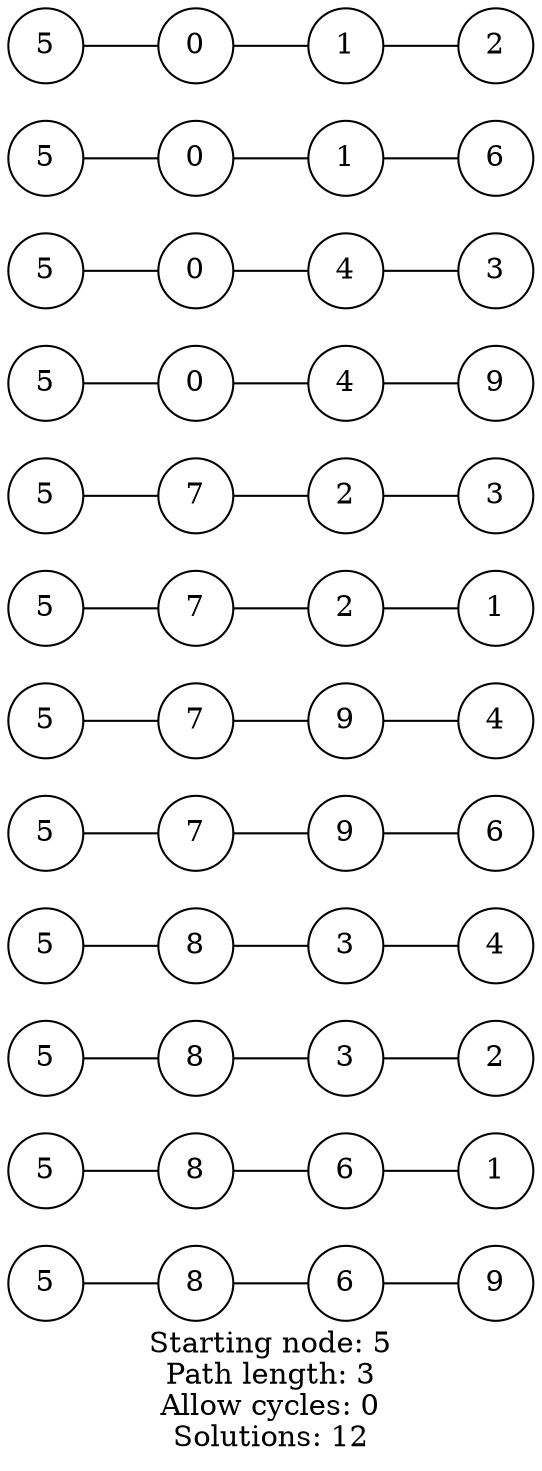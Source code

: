 graph Petersen
{
	graph [label = "Starting node: 5\nPath length: 3\nAllow cycles: 0\nSolutions: 12" rankdir = LR]

	"1" [color = "black" label = "5" name = "1" shape = "circle"]
	"2" [color = "black" label = "8" name = "2" shape = "circle"]
	"3" [color = "black" label = "6" name = "3" shape = "circle"]
	"4" [color = "black" label = "9" name = "4" shape = "circle"]
	"5" [color = "black" label = "5" name = "5" shape = "circle"]
	"6" [color = "black" label = "8" name = "6" shape = "circle"]
	"7" [color = "black" label = "6" name = "7" shape = "circle"]
	"8" [color = "black" label = "1" name = "8" shape = "circle"]
	"9" [color = "black" label = "5" name = "9" shape = "circle"]
	"10" [color = "black" label = "8" name = "10" shape = "circle"]
	"11" [color = "black" label = "3" name = "11" shape = "circle"]
	"12" [color = "black" label = "2" name = "12" shape = "circle"]
	"13" [color = "black" label = "5" name = "13" shape = "circle"]
	"14" [color = "black" label = "8" name = "14" shape = "circle"]
	"15" [color = "black" label = "3" name = "15" shape = "circle"]
	"16" [color = "black" label = "4" name = "16" shape = "circle"]
	"17" [color = "black" label = "5" name = "17" shape = "circle"]
	"18" [color = "black" label = "7" name = "18" shape = "circle"]
	"19" [color = "black" label = "9" name = "19" shape = "circle"]
	"20" [color = "black" label = "6" name = "20" shape = "circle"]
	"21" [color = "black" label = "5" name = "21" shape = "circle"]
	"22" [color = "black" label = "7" name = "22" shape = "circle"]
	"23" [color = "black" label = "9" name = "23" shape = "circle"]
	"24" [color = "black" label = "4" name = "24" shape = "circle"]
	"25" [color = "black" label = "5" name = "25" shape = "circle"]
	"26" [color = "black" label = "7" name = "26" shape = "circle"]
	"27" [color = "black" label = "2" name = "27" shape = "circle"]
	"28" [color = "black" label = "1" name = "28" shape = "circle"]
	"29" [color = "black" label = "5" name = "29" shape = "circle"]
	"30" [color = "black" label = "7" name = "30" shape = "circle"]
	"31" [color = "black" label = "2" name = "31" shape = "circle"]
	"32" [color = "black" label = "3" name = "32" shape = "circle"]
	"33" [color = "black" label = "5" name = "33" shape = "circle"]
	"34" [color = "black" label = "0" name = "34" shape = "circle"]
	"35" [color = "black" label = "4" name = "35" shape = "circle"]
	"36" [color = "black" label = "9" name = "36" shape = "circle"]
	"37" [color = "black" label = "5" name = "37" shape = "circle"]
	"38" [color = "black" label = "0" name = "38" shape = "circle"]
	"39" [color = "black" label = "4" name = "39" shape = "circle"]
	"40" [color = "black" label = "3" name = "40" shape = "circle"]
	"41" [color = "black" label = "5" name = "41" shape = "circle"]
	"42" [color = "black" label = "0" name = "42" shape = "circle"]
	"43" [color = "black" label = "1" name = "43" shape = "circle"]
	"44" [color = "black" label = "6" name = "44" shape = "circle"]
	"45" [color = "black" label = "5" name = "45" shape = "circle"]
	"46" [color = "black" label = "0" name = "46" shape = "circle"]
	"47" [color = "black" label = "1" name = "47" shape = "circle"]
	"48" [color = "black" label = "2" name = "48" shape = "circle"]
	"1" -- "2" -- "3" -- "4";
	"5" -- "6" -- "7" -- "8";
	"9" -- "10" -- "11" -- "12";
	"13" -- "14" -- "15" -- "16";
	"17" -- "18" -- "19" -- "20";
	"21" -- "22" -- "23" -- "24";
	"25" -- "26" -- "27" -- "28";
	"29" -- "30" -- "31" -- "32";
	"33" -- "34" -- "35" -- "36";
	"37" -- "38" -- "39" -- "40";
	"41" -- "42" -- "43" -- "44";
	"45" -- "46" -- "47" -- "48";
}

